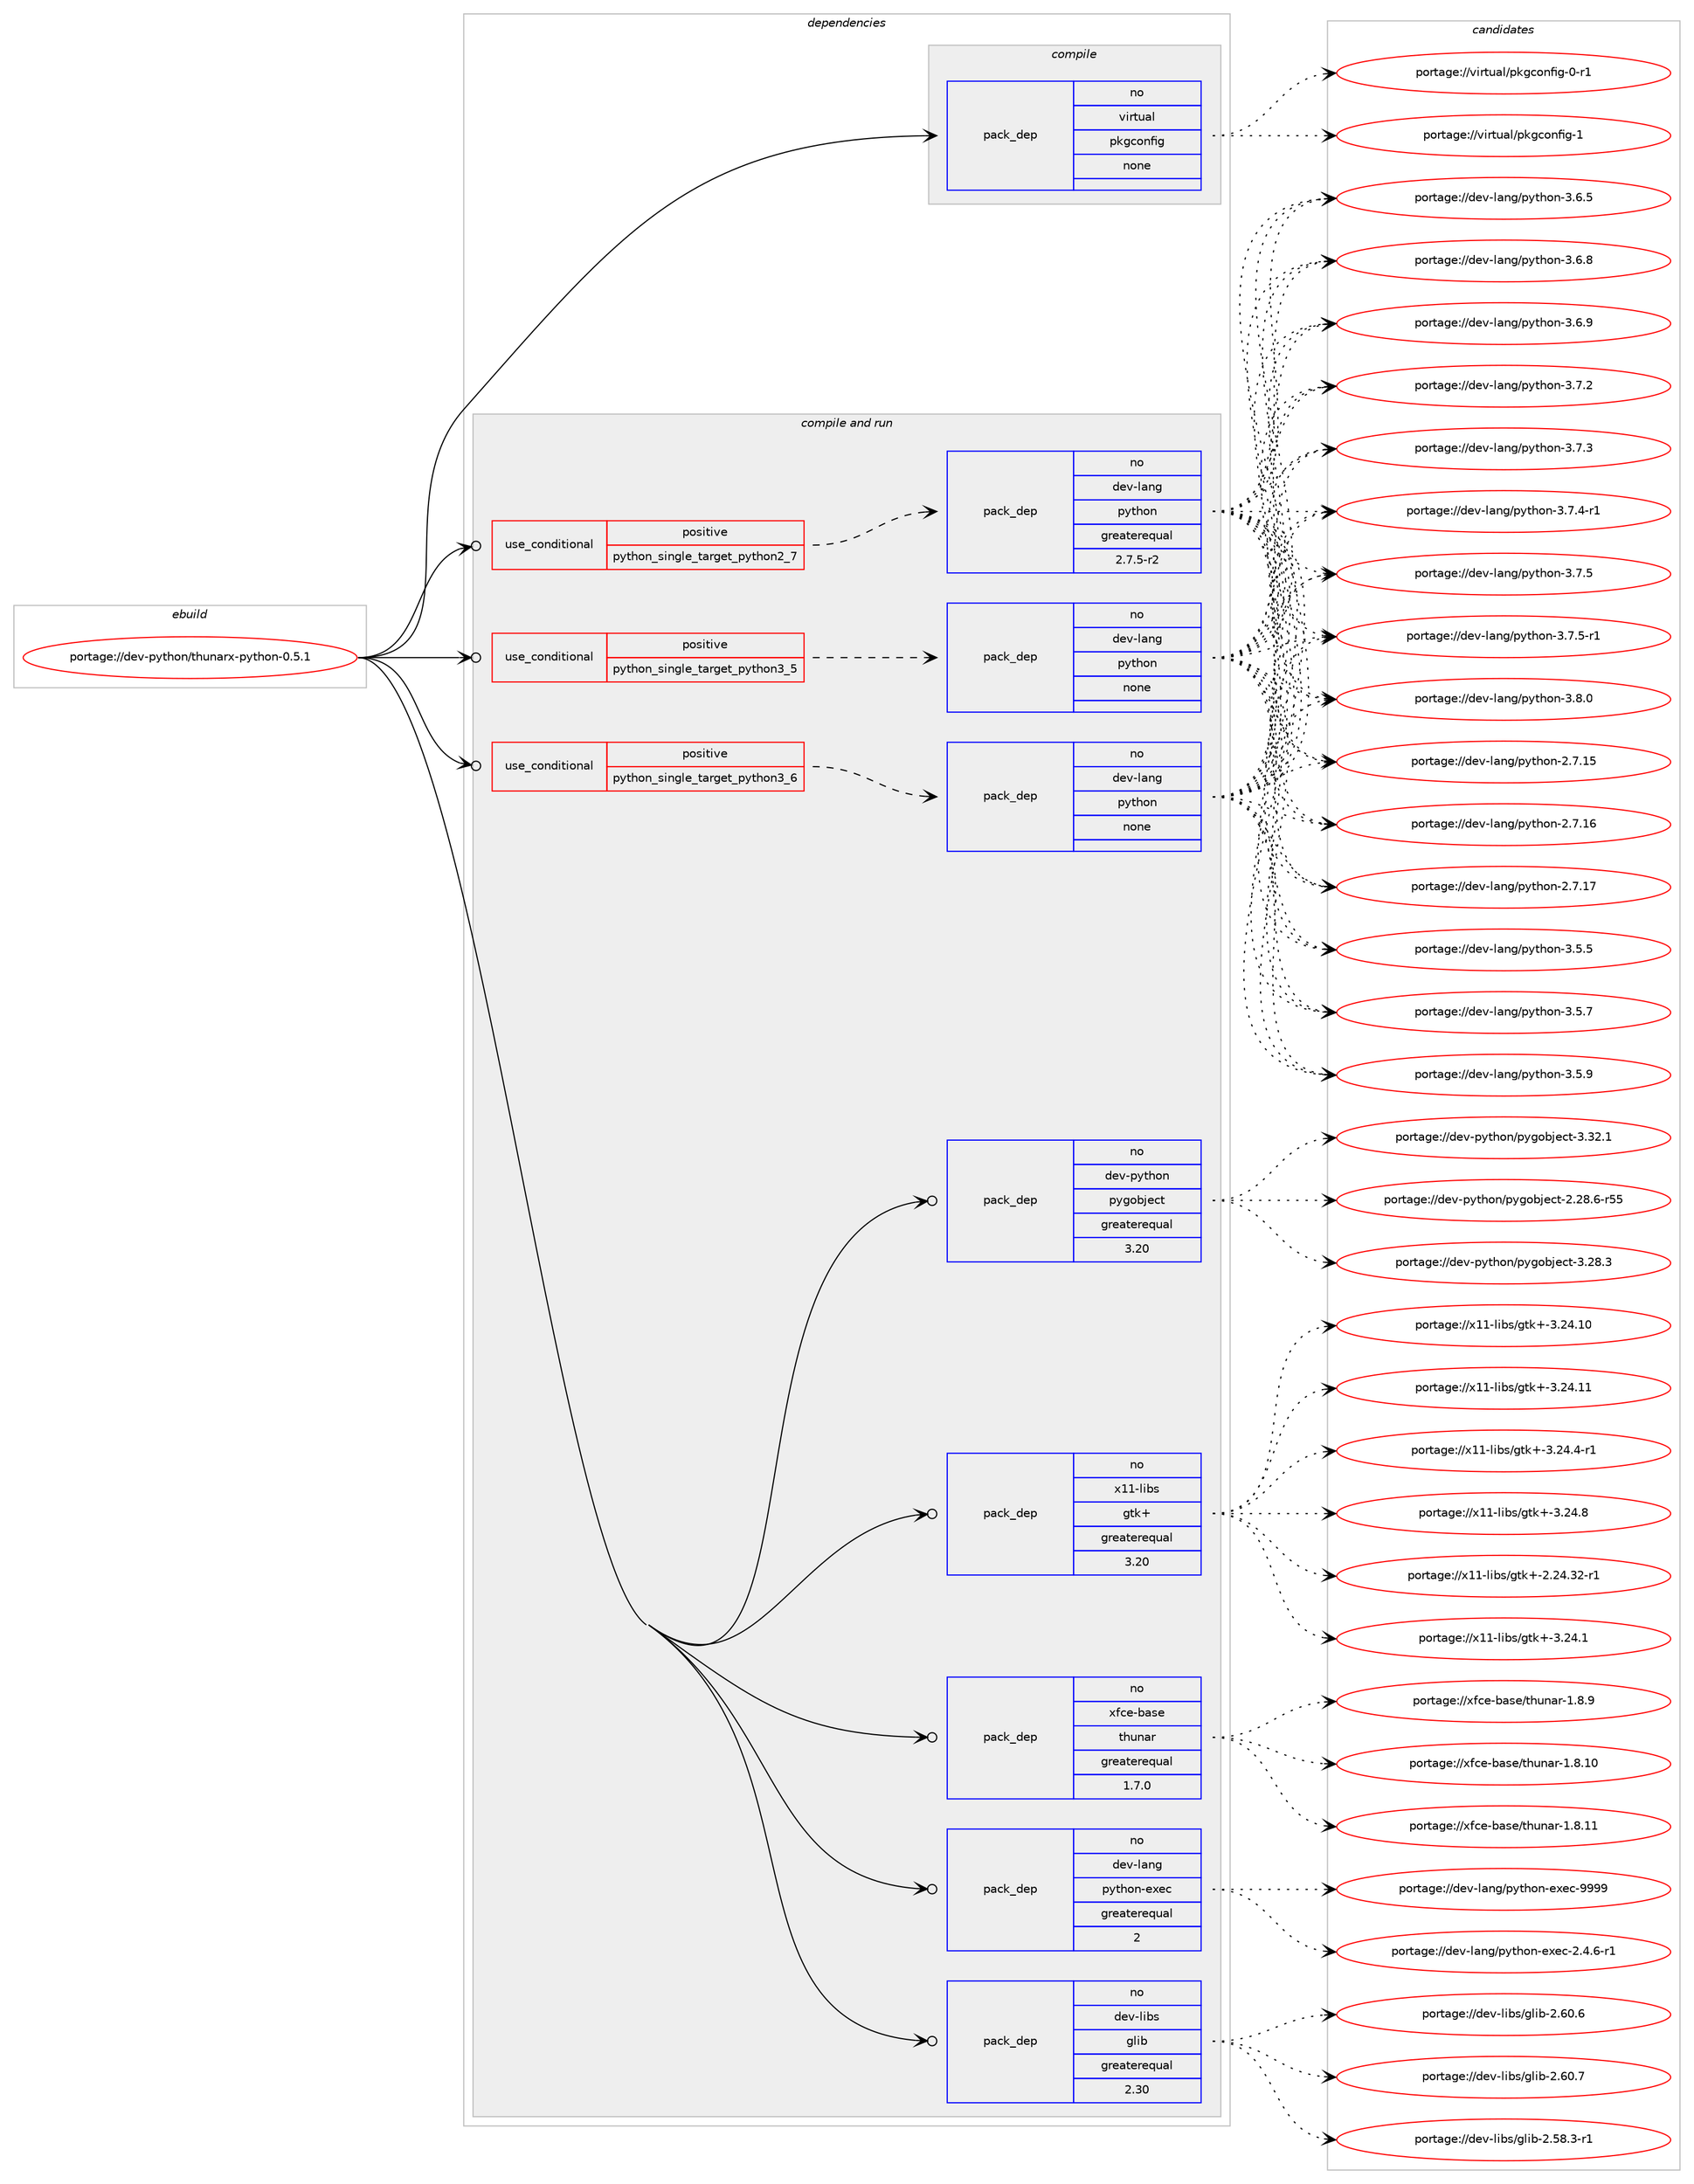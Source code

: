 digraph prolog {

# *************
# Graph options
# *************

newrank=true;
concentrate=true;
compound=true;
graph [rankdir=LR,fontname=Helvetica,fontsize=10,ranksep=1.5];#, ranksep=2.5, nodesep=0.2];
edge  [arrowhead=vee];
node  [fontname=Helvetica,fontsize=10];

# **********
# The ebuild
# **********

subgraph cluster_leftcol {
color=gray;
rank=same;
label=<<i>ebuild</i>>;
id [label="portage://dev-python/thunarx-python-0.5.1", color=red, width=4, href="../dev-python/thunarx-python-0.5.1.svg"];
}

# ****************
# The dependencies
# ****************

subgraph cluster_midcol {
color=gray;
label=<<i>dependencies</i>>;
subgraph cluster_compile {
fillcolor="#eeeeee";
style=filled;
label=<<i>compile</i>>;
subgraph pack132599 {
dependency175780 [label=<<TABLE BORDER="0" CELLBORDER="1" CELLSPACING="0" CELLPADDING="4" WIDTH="220"><TR><TD ROWSPAN="6" CELLPADDING="30">pack_dep</TD></TR><TR><TD WIDTH="110">no</TD></TR><TR><TD>virtual</TD></TR><TR><TD>pkgconfig</TD></TR><TR><TD>none</TD></TR><TR><TD></TD></TR></TABLE>>, shape=none, color=blue];
}
id:e -> dependency175780:w [weight=20,style="solid",arrowhead="vee"];
}
subgraph cluster_compileandrun {
fillcolor="#eeeeee";
style=filled;
label=<<i>compile and run</i>>;
subgraph cond39777 {
dependency175781 [label=<<TABLE BORDER="0" CELLBORDER="1" CELLSPACING="0" CELLPADDING="4"><TR><TD ROWSPAN="3" CELLPADDING="10">use_conditional</TD></TR><TR><TD>positive</TD></TR><TR><TD>python_single_target_python2_7</TD></TR></TABLE>>, shape=none, color=red];
subgraph pack132600 {
dependency175782 [label=<<TABLE BORDER="0" CELLBORDER="1" CELLSPACING="0" CELLPADDING="4" WIDTH="220"><TR><TD ROWSPAN="6" CELLPADDING="30">pack_dep</TD></TR><TR><TD WIDTH="110">no</TD></TR><TR><TD>dev-lang</TD></TR><TR><TD>python</TD></TR><TR><TD>greaterequal</TD></TR><TR><TD>2.7.5-r2</TD></TR></TABLE>>, shape=none, color=blue];
}
dependency175781:e -> dependency175782:w [weight=20,style="dashed",arrowhead="vee"];
}
id:e -> dependency175781:w [weight=20,style="solid",arrowhead="odotvee"];
subgraph cond39778 {
dependency175783 [label=<<TABLE BORDER="0" CELLBORDER="1" CELLSPACING="0" CELLPADDING="4"><TR><TD ROWSPAN="3" CELLPADDING="10">use_conditional</TD></TR><TR><TD>positive</TD></TR><TR><TD>python_single_target_python3_5</TD></TR></TABLE>>, shape=none, color=red];
subgraph pack132601 {
dependency175784 [label=<<TABLE BORDER="0" CELLBORDER="1" CELLSPACING="0" CELLPADDING="4" WIDTH="220"><TR><TD ROWSPAN="6" CELLPADDING="30">pack_dep</TD></TR><TR><TD WIDTH="110">no</TD></TR><TR><TD>dev-lang</TD></TR><TR><TD>python</TD></TR><TR><TD>none</TD></TR><TR><TD></TD></TR></TABLE>>, shape=none, color=blue];
}
dependency175783:e -> dependency175784:w [weight=20,style="dashed",arrowhead="vee"];
}
id:e -> dependency175783:w [weight=20,style="solid",arrowhead="odotvee"];
subgraph cond39779 {
dependency175785 [label=<<TABLE BORDER="0" CELLBORDER="1" CELLSPACING="0" CELLPADDING="4"><TR><TD ROWSPAN="3" CELLPADDING="10">use_conditional</TD></TR><TR><TD>positive</TD></TR><TR><TD>python_single_target_python3_6</TD></TR></TABLE>>, shape=none, color=red];
subgraph pack132602 {
dependency175786 [label=<<TABLE BORDER="0" CELLBORDER="1" CELLSPACING="0" CELLPADDING="4" WIDTH="220"><TR><TD ROWSPAN="6" CELLPADDING="30">pack_dep</TD></TR><TR><TD WIDTH="110">no</TD></TR><TR><TD>dev-lang</TD></TR><TR><TD>python</TD></TR><TR><TD>none</TD></TR><TR><TD></TD></TR></TABLE>>, shape=none, color=blue];
}
dependency175785:e -> dependency175786:w [weight=20,style="dashed",arrowhead="vee"];
}
id:e -> dependency175785:w [weight=20,style="solid",arrowhead="odotvee"];
subgraph pack132603 {
dependency175787 [label=<<TABLE BORDER="0" CELLBORDER="1" CELLSPACING="0" CELLPADDING="4" WIDTH="220"><TR><TD ROWSPAN="6" CELLPADDING="30">pack_dep</TD></TR><TR><TD WIDTH="110">no</TD></TR><TR><TD>dev-lang</TD></TR><TR><TD>python-exec</TD></TR><TR><TD>greaterequal</TD></TR><TR><TD>2</TD></TR></TABLE>>, shape=none, color=blue];
}
id:e -> dependency175787:w [weight=20,style="solid",arrowhead="odotvee"];
subgraph pack132604 {
dependency175788 [label=<<TABLE BORDER="0" CELLBORDER="1" CELLSPACING="0" CELLPADDING="4" WIDTH="220"><TR><TD ROWSPAN="6" CELLPADDING="30">pack_dep</TD></TR><TR><TD WIDTH="110">no</TD></TR><TR><TD>dev-libs</TD></TR><TR><TD>glib</TD></TR><TR><TD>greaterequal</TD></TR><TR><TD>2.30</TD></TR></TABLE>>, shape=none, color=blue];
}
id:e -> dependency175788:w [weight=20,style="solid",arrowhead="odotvee"];
subgraph pack132605 {
dependency175789 [label=<<TABLE BORDER="0" CELLBORDER="1" CELLSPACING="0" CELLPADDING="4" WIDTH="220"><TR><TD ROWSPAN="6" CELLPADDING="30">pack_dep</TD></TR><TR><TD WIDTH="110">no</TD></TR><TR><TD>dev-python</TD></TR><TR><TD>pygobject</TD></TR><TR><TD>greaterequal</TD></TR><TR><TD>3.20</TD></TR></TABLE>>, shape=none, color=blue];
}
id:e -> dependency175789:w [weight=20,style="solid",arrowhead="odotvee"];
subgraph pack132606 {
dependency175790 [label=<<TABLE BORDER="0" CELLBORDER="1" CELLSPACING="0" CELLPADDING="4" WIDTH="220"><TR><TD ROWSPAN="6" CELLPADDING="30">pack_dep</TD></TR><TR><TD WIDTH="110">no</TD></TR><TR><TD>x11-libs</TD></TR><TR><TD>gtk+</TD></TR><TR><TD>greaterequal</TD></TR><TR><TD>3.20</TD></TR></TABLE>>, shape=none, color=blue];
}
id:e -> dependency175790:w [weight=20,style="solid",arrowhead="odotvee"];
subgraph pack132607 {
dependency175791 [label=<<TABLE BORDER="0" CELLBORDER="1" CELLSPACING="0" CELLPADDING="4" WIDTH="220"><TR><TD ROWSPAN="6" CELLPADDING="30">pack_dep</TD></TR><TR><TD WIDTH="110">no</TD></TR><TR><TD>xfce-base</TD></TR><TR><TD>thunar</TD></TR><TR><TD>greaterequal</TD></TR><TR><TD>1.7.0</TD></TR></TABLE>>, shape=none, color=blue];
}
id:e -> dependency175791:w [weight=20,style="solid",arrowhead="odotvee"];
}
subgraph cluster_run {
fillcolor="#eeeeee";
style=filled;
label=<<i>run</i>>;
}
}

# **************
# The candidates
# **************

subgraph cluster_choices {
rank=same;
color=gray;
label=<<i>candidates</i>>;

subgraph choice132599 {
color=black;
nodesep=1;
choiceportage11810511411611797108471121071039911111010210510345484511449 [label="portage://virtual/pkgconfig-0-r1", color=red, width=4,href="../virtual/pkgconfig-0-r1.svg"];
choiceportage1181051141161179710847112107103991111101021051034549 [label="portage://virtual/pkgconfig-1", color=red, width=4,href="../virtual/pkgconfig-1.svg"];
dependency175780:e -> choiceportage11810511411611797108471121071039911111010210510345484511449:w [style=dotted,weight="100"];
dependency175780:e -> choiceportage1181051141161179710847112107103991111101021051034549:w [style=dotted,weight="100"];
}
subgraph choice132600 {
color=black;
nodesep=1;
choiceportage10010111845108971101034711212111610411111045504655464953 [label="portage://dev-lang/python-2.7.15", color=red, width=4,href="../dev-lang/python-2.7.15.svg"];
choiceportage10010111845108971101034711212111610411111045504655464954 [label="portage://dev-lang/python-2.7.16", color=red, width=4,href="../dev-lang/python-2.7.16.svg"];
choiceportage10010111845108971101034711212111610411111045504655464955 [label="portage://dev-lang/python-2.7.17", color=red, width=4,href="../dev-lang/python-2.7.17.svg"];
choiceportage100101118451089711010347112121116104111110455146534653 [label="portage://dev-lang/python-3.5.5", color=red, width=4,href="../dev-lang/python-3.5.5.svg"];
choiceportage100101118451089711010347112121116104111110455146534655 [label="portage://dev-lang/python-3.5.7", color=red, width=4,href="../dev-lang/python-3.5.7.svg"];
choiceportage100101118451089711010347112121116104111110455146534657 [label="portage://dev-lang/python-3.5.9", color=red, width=4,href="../dev-lang/python-3.5.9.svg"];
choiceportage100101118451089711010347112121116104111110455146544653 [label="portage://dev-lang/python-3.6.5", color=red, width=4,href="../dev-lang/python-3.6.5.svg"];
choiceportage100101118451089711010347112121116104111110455146544656 [label="portage://dev-lang/python-3.6.8", color=red, width=4,href="../dev-lang/python-3.6.8.svg"];
choiceportage100101118451089711010347112121116104111110455146544657 [label="portage://dev-lang/python-3.6.9", color=red, width=4,href="../dev-lang/python-3.6.9.svg"];
choiceportage100101118451089711010347112121116104111110455146554650 [label="portage://dev-lang/python-3.7.2", color=red, width=4,href="../dev-lang/python-3.7.2.svg"];
choiceportage100101118451089711010347112121116104111110455146554651 [label="portage://dev-lang/python-3.7.3", color=red, width=4,href="../dev-lang/python-3.7.3.svg"];
choiceportage1001011184510897110103471121211161041111104551465546524511449 [label="portage://dev-lang/python-3.7.4-r1", color=red, width=4,href="../dev-lang/python-3.7.4-r1.svg"];
choiceportage100101118451089711010347112121116104111110455146554653 [label="portage://dev-lang/python-3.7.5", color=red, width=4,href="../dev-lang/python-3.7.5.svg"];
choiceportage1001011184510897110103471121211161041111104551465546534511449 [label="portage://dev-lang/python-3.7.5-r1", color=red, width=4,href="../dev-lang/python-3.7.5-r1.svg"];
choiceportage100101118451089711010347112121116104111110455146564648 [label="portage://dev-lang/python-3.8.0", color=red, width=4,href="../dev-lang/python-3.8.0.svg"];
dependency175782:e -> choiceportage10010111845108971101034711212111610411111045504655464953:w [style=dotted,weight="100"];
dependency175782:e -> choiceportage10010111845108971101034711212111610411111045504655464954:w [style=dotted,weight="100"];
dependency175782:e -> choiceportage10010111845108971101034711212111610411111045504655464955:w [style=dotted,weight="100"];
dependency175782:e -> choiceportage100101118451089711010347112121116104111110455146534653:w [style=dotted,weight="100"];
dependency175782:e -> choiceportage100101118451089711010347112121116104111110455146534655:w [style=dotted,weight="100"];
dependency175782:e -> choiceportage100101118451089711010347112121116104111110455146534657:w [style=dotted,weight="100"];
dependency175782:e -> choiceportage100101118451089711010347112121116104111110455146544653:w [style=dotted,weight="100"];
dependency175782:e -> choiceportage100101118451089711010347112121116104111110455146544656:w [style=dotted,weight="100"];
dependency175782:e -> choiceportage100101118451089711010347112121116104111110455146544657:w [style=dotted,weight="100"];
dependency175782:e -> choiceportage100101118451089711010347112121116104111110455146554650:w [style=dotted,weight="100"];
dependency175782:e -> choiceportage100101118451089711010347112121116104111110455146554651:w [style=dotted,weight="100"];
dependency175782:e -> choiceportage1001011184510897110103471121211161041111104551465546524511449:w [style=dotted,weight="100"];
dependency175782:e -> choiceportage100101118451089711010347112121116104111110455146554653:w [style=dotted,weight="100"];
dependency175782:e -> choiceportage1001011184510897110103471121211161041111104551465546534511449:w [style=dotted,weight="100"];
dependency175782:e -> choiceportage100101118451089711010347112121116104111110455146564648:w [style=dotted,weight="100"];
}
subgraph choice132601 {
color=black;
nodesep=1;
choiceportage10010111845108971101034711212111610411111045504655464953 [label="portage://dev-lang/python-2.7.15", color=red, width=4,href="../dev-lang/python-2.7.15.svg"];
choiceportage10010111845108971101034711212111610411111045504655464954 [label="portage://dev-lang/python-2.7.16", color=red, width=4,href="../dev-lang/python-2.7.16.svg"];
choiceportage10010111845108971101034711212111610411111045504655464955 [label="portage://dev-lang/python-2.7.17", color=red, width=4,href="../dev-lang/python-2.7.17.svg"];
choiceportage100101118451089711010347112121116104111110455146534653 [label="portage://dev-lang/python-3.5.5", color=red, width=4,href="../dev-lang/python-3.5.5.svg"];
choiceportage100101118451089711010347112121116104111110455146534655 [label="portage://dev-lang/python-3.5.7", color=red, width=4,href="../dev-lang/python-3.5.7.svg"];
choiceportage100101118451089711010347112121116104111110455146534657 [label="portage://dev-lang/python-3.5.9", color=red, width=4,href="../dev-lang/python-3.5.9.svg"];
choiceportage100101118451089711010347112121116104111110455146544653 [label="portage://dev-lang/python-3.6.5", color=red, width=4,href="../dev-lang/python-3.6.5.svg"];
choiceportage100101118451089711010347112121116104111110455146544656 [label="portage://dev-lang/python-3.6.8", color=red, width=4,href="../dev-lang/python-3.6.8.svg"];
choiceportage100101118451089711010347112121116104111110455146544657 [label="portage://dev-lang/python-3.6.9", color=red, width=4,href="../dev-lang/python-3.6.9.svg"];
choiceportage100101118451089711010347112121116104111110455146554650 [label="portage://dev-lang/python-3.7.2", color=red, width=4,href="../dev-lang/python-3.7.2.svg"];
choiceportage100101118451089711010347112121116104111110455146554651 [label="portage://dev-lang/python-3.7.3", color=red, width=4,href="../dev-lang/python-3.7.3.svg"];
choiceportage1001011184510897110103471121211161041111104551465546524511449 [label="portage://dev-lang/python-3.7.4-r1", color=red, width=4,href="../dev-lang/python-3.7.4-r1.svg"];
choiceportage100101118451089711010347112121116104111110455146554653 [label="portage://dev-lang/python-3.7.5", color=red, width=4,href="../dev-lang/python-3.7.5.svg"];
choiceportage1001011184510897110103471121211161041111104551465546534511449 [label="portage://dev-lang/python-3.7.5-r1", color=red, width=4,href="../dev-lang/python-3.7.5-r1.svg"];
choiceportage100101118451089711010347112121116104111110455146564648 [label="portage://dev-lang/python-3.8.0", color=red, width=4,href="../dev-lang/python-3.8.0.svg"];
dependency175784:e -> choiceportage10010111845108971101034711212111610411111045504655464953:w [style=dotted,weight="100"];
dependency175784:e -> choiceportage10010111845108971101034711212111610411111045504655464954:w [style=dotted,weight="100"];
dependency175784:e -> choiceportage10010111845108971101034711212111610411111045504655464955:w [style=dotted,weight="100"];
dependency175784:e -> choiceportage100101118451089711010347112121116104111110455146534653:w [style=dotted,weight="100"];
dependency175784:e -> choiceportage100101118451089711010347112121116104111110455146534655:w [style=dotted,weight="100"];
dependency175784:e -> choiceportage100101118451089711010347112121116104111110455146534657:w [style=dotted,weight="100"];
dependency175784:e -> choiceportage100101118451089711010347112121116104111110455146544653:w [style=dotted,weight="100"];
dependency175784:e -> choiceportage100101118451089711010347112121116104111110455146544656:w [style=dotted,weight="100"];
dependency175784:e -> choiceportage100101118451089711010347112121116104111110455146544657:w [style=dotted,weight="100"];
dependency175784:e -> choiceportage100101118451089711010347112121116104111110455146554650:w [style=dotted,weight="100"];
dependency175784:e -> choiceportage100101118451089711010347112121116104111110455146554651:w [style=dotted,weight="100"];
dependency175784:e -> choiceportage1001011184510897110103471121211161041111104551465546524511449:w [style=dotted,weight="100"];
dependency175784:e -> choiceportage100101118451089711010347112121116104111110455146554653:w [style=dotted,weight="100"];
dependency175784:e -> choiceportage1001011184510897110103471121211161041111104551465546534511449:w [style=dotted,weight="100"];
dependency175784:e -> choiceportage100101118451089711010347112121116104111110455146564648:w [style=dotted,weight="100"];
}
subgraph choice132602 {
color=black;
nodesep=1;
choiceportage10010111845108971101034711212111610411111045504655464953 [label="portage://dev-lang/python-2.7.15", color=red, width=4,href="../dev-lang/python-2.7.15.svg"];
choiceportage10010111845108971101034711212111610411111045504655464954 [label="portage://dev-lang/python-2.7.16", color=red, width=4,href="../dev-lang/python-2.7.16.svg"];
choiceportage10010111845108971101034711212111610411111045504655464955 [label="portage://dev-lang/python-2.7.17", color=red, width=4,href="../dev-lang/python-2.7.17.svg"];
choiceportage100101118451089711010347112121116104111110455146534653 [label="portage://dev-lang/python-3.5.5", color=red, width=4,href="../dev-lang/python-3.5.5.svg"];
choiceportage100101118451089711010347112121116104111110455146534655 [label="portage://dev-lang/python-3.5.7", color=red, width=4,href="../dev-lang/python-3.5.7.svg"];
choiceportage100101118451089711010347112121116104111110455146534657 [label="portage://dev-lang/python-3.5.9", color=red, width=4,href="../dev-lang/python-3.5.9.svg"];
choiceportage100101118451089711010347112121116104111110455146544653 [label="portage://dev-lang/python-3.6.5", color=red, width=4,href="../dev-lang/python-3.6.5.svg"];
choiceportage100101118451089711010347112121116104111110455146544656 [label="portage://dev-lang/python-3.6.8", color=red, width=4,href="../dev-lang/python-3.6.8.svg"];
choiceportage100101118451089711010347112121116104111110455146544657 [label="portage://dev-lang/python-3.6.9", color=red, width=4,href="../dev-lang/python-3.6.9.svg"];
choiceportage100101118451089711010347112121116104111110455146554650 [label="portage://dev-lang/python-3.7.2", color=red, width=4,href="../dev-lang/python-3.7.2.svg"];
choiceportage100101118451089711010347112121116104111110455146554651 [label="portage://dev-lang/python-3.7.3", color=red, width=4,href="../dev-lang/python-3.7.3.svg"];
choiceportage1001011184510897110103471121211161041111104551465546524511449 [label="portage://dev-lang/python-3.7.4-r1", color=red, width=4,href="../dev-lang/python-3.7.4-r1.svg"];
choiceportage100101118451089711010347112121116104111110455146554653 [label="portage://dev-lang/python-3.7.5", color=red, width=4,href="../dev-lang/python-3.7.5.svg"];
choiceportage1001011184510897110103471121211161041111104551465546534511449 [label="portage://dev-lang/python-3.7.5-r1", color=red, width=4,href="../dev-lang/python-3.7.5-r1.svg"];
choiceportage100101118451089711010347112121116104111110455146564648 [label="portage://dev-lang/python-3.8.0", color=red, width=4,href="../dev-lang/python-3.8.0.svg"];
dependency175786:e -> choiceportage10010111845108971101034711212111610411111045504655464953:w [style=dotted,weight="100"];
dependency175786:e -> choiceportage10010111845108971101034711212111610411111045504655464954:w [style=dotted,weight="100"];
dependency175786:e -> choiceportage10010111845108971101034711212111610411111045504655464955:w [style=dotted,weight="100"];
dependency175786:e -> choiceportage100101118451089711010347112121116104111110455146534653:w [style=dotted,weight="100"];
dependency175786:e -> choiceportage100101118451089711010347112121116104111110455146534655:w [style=dotted,weight="100"];
dependency175786:e -> choiceportage100101118451089711010347112121116104111110455146534657:w [style=dotted,weight="100"];
dependency175786:e -> choiceportage100101118451089711010347112121116104111110455146544653:w [style=dotted,weight="100"];
dependency175786:e -> choiceportage100101118451089711010347112121116104111110455146544656:w [style=dotted,weight="100"];
dependency175786:e -> choiceportage100101118451089711010347112121116104111110455146544657:w [style=dotted,weight="100"];
dependency175786:e -> choiceportage100101118451089711010347112121116104111110455146554650:w [style=dotted,weight="100"];
dependency175786:e -> choiceportage100101118451089711010347112121116104111110455146554651:w [style=dotted,weight="100"];
dependency175786:e -> choiceportage1001011184510897110103471121211161041111104551465546524511449:w [style=dotted,weight="100"];
dependency175786:e -> choiceportage100101118451089711010347112121116104111110455146554653:w [style=dotted,weight="100"];
dependency175786:e -> choiceportage1001011184510897110103471121211161041111104551465546534511449:w [style=dotted,weight="100"];
dependency175786:e -> choiceportage100101118451089711010347112121116104111110455146564648:w [style=dotted,weight="100"];
}
subgraph choice132603 {
color=black;
nodesep=1;
choiceportage10010111845108971101034711212111610411111045101120101994550465246544511449 [label="portage://dev-lang/python-exec-2.4.6-r1", color=red, width=4,href="../dev-lang/python-exec-2.4.6-r1.svg"];
choiceportage10010111845108971101034711212111610411111045101120101994557575757 [label="portage://dev-lang/python-exec-9999", color=red, width=4,href="../dev-lang/python-exec-9999.svg"];
dependency175787:e -> choiceportage10010111845108971101034711212111610411111045101120101994550465246544511449:w [style=dotted,weight="100"];
dependency175787:e -> choiceportage10010111845108971101034711212111610411111045101120101994557575757:w [style=dotted,weight="100"];
}
subgraph choice132604 {
color=black;
nodesep=1;
choiceportage10010111845108105981154710310810598455046535646514511449 [label="portage://dev-libs/glib-2.58.3-r1", color=red, width=4,href="../dev-libs/glib-2.58.3-r1.svg"];
choiceportage1001011184510810598115471031081059845504654484654 [label="portage://dev-libs/glib-2.60.6", color=red, width=4,href="../dev-libs/glib-2.60.6.svg"];
choiceportage1001011184510810598115471031081059845504654484655 [label="portage://dev-libs/glib-2.60.7", color=red, width=4,href="../dev-libs/glib-2.60.7.svg"];
dependency175788:e -> choiceportage10010111845108105981154710310810598455046535646514511449:w [style=dotted,weight="100"];
dependency175788:e -> choiceportage1001011184510810598115471031081059845504654484654:w [style=dotted,weight="100"];
dependency175788:e -> choiceportage1001011184510810598115471031081059845504654484655:w [style=dotted,weight="100"];
}
subgraph choice132605 {
color=black;
nodesep=1;
choiceportage1001011184511212111610411111047112121103111981061019911645504650564654451145353 [label="portage://dev-python/pygobject-2.28.6-r55", color=red, width=4,href="../dev-python/pygobject-2.28.6-r55.svg"];
choiceportage1001011184511212111610411111047112121103111981061019911645514650564651 [label="portage://dev-python/pygobject-3.28.3", color=red, width=4,href="../dev-python/pygobject-3.28.3.svg"];
choiceportage1001011184511212111610411111047112121103111981061019911645514651504649 [label="portage://dev-python/pygobject-3.32.1", color=red, width=4,href="../dev-python/pygobject-3.32.1.svg"];
dependency175789:e -> choiceportage1001011184511212111610411111047112121103111981061019911645504650564654451145353:w [style=dotted,weight="100"];
dependency175789:e -> choiceportage1001011184511212111610411111047112121103111981061019911645514650564651:w [style=dotted,weight="100"];
dependency175789:e -> choiceportage1001011184511212111610411111047112121103111981061019911645514651504649:w [style=dotted,weight="100"];
}
subgraph choice132606 {
color=black;
nodesep=1;
choiceportage12049494510810598115471031161074345504650524651504511449 [label="portage://x11-libs/gtk+-2.24.32-r1", color=red, width=4,href="../x11-libs/gtk+-2.24.32-r1.svg"];
choiceportage12049494510810598115471031161074345514650524649 [label="portage://x11-libs/gtk+-3.24.1", color=red, width=4,href="../x11-libs/gtk+-3.24.1.svg"];
choiceportage1204949451081059811547103116107434551465052464948 [label="portage://x11-libs/gtk+-3.24.10", color=red, width=4,href="../x11-libs/gtk+-3.24.10.svg"];
choiceportage1204949451081059811547103116107434551465052464949 [label="portage://x11-libs/gtk+-3.24.11", color=red, width=4,href="../x11-libs/gtk+-3.24.11.svg"];
choiceportage120494945108105981154710311610743455146505246524511449 [label="portage://x11-libs/gtk+-3.24.4-r1", color=red, width=4,href="../x11-libs/gtk+-3.24.4-r1.svg"];
choiceportage12049494510810598115471031161074345514650524656 [label="portage://x11-libs/gtk+-3.24.8", color=red, width=4,href="../x11-libs/gtk+-3.24.8.svg"];
dependency175790:e -> choiceportage12049494510810598115471031161074345504650524651504511449:w [style=dotted,weight="100"];
dependency175790:e -> choiceportage12049494510810598115471031161074345514650524649:w [style=dotted,weight="100"];
dependency175790:e -> choiceportage1204949451081059811547103116107434551465052464948:w [style=dotted,weight="100"];
dependency175790:e -> choiceportage1204949451081059811547103116107434551465052464949:w [style=dotted,weight="100"];
dependency175790:e -> choiceportage120494945108105981154710311610743455146505246524511449:w [style=dotted,weight="100"];
dependency175790:e -> choiceportage12049494510810598115471031161074345514650524656:w [style=dotted,weight="100"];
}
subgraph choice132607 {
color=black;
nodesep=1;
choiceportage12010299101459897115101471161041171109711445494656464948 [label="portage://xfce-base/thunar-1.8.10", color=red, width=4,href="../xfce-base/thunar-1.8.10.svg"];
choiceportage12010299101459897115101471161041171109711445494656464949 [label="portage://xfce-base/thunar-1.8.11", color=red, width=4,href="../xfce-base/thunar-1.8.11.svg"];
choiceportage120102991014598971151014711610411711097114454946564657 [label="portage://xfce-base/thunar-1.8.9", color=red, width=4,href="../xfce-base/thunar-1.8.9.svg"];
dependency175791:e -> choiceportage12010299101459897115101471161041171109711445494656464948:w [style=dotted,weight="100"];
dependency175791:e -> choiceportage12010299101459897115101471161041171109711445494656464949:w [style=dotted,weight="100"];
dependency175791:e -> choiceportage120102991014598971151014711610411711097114454946564657:w [style=dotted,weight="100"];
}
}

}

